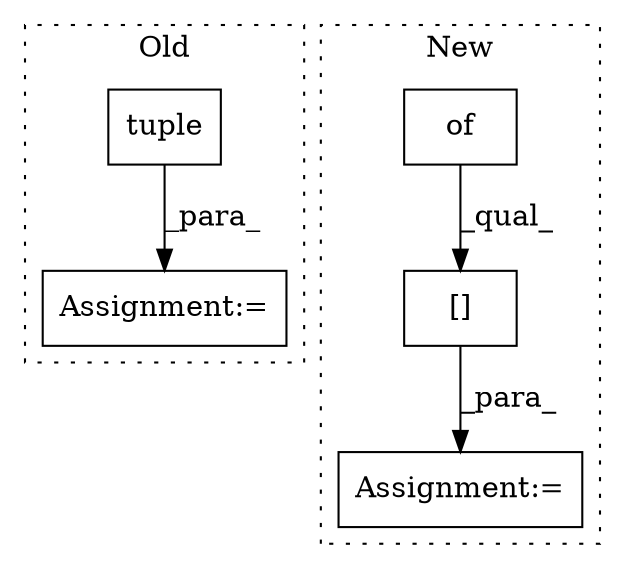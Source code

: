 digraph G {
subgraph cluster0 {
1 [label="tuple" a="32" s="1991,2010" l="6,1" shape="box"];
4 [label="Assignment:=" a="7" s="1990" l="1" shape="box"];
label = "Old";
style="dotted";
}
subgraph cluster1 {
2 [label="of" a="32" s="1372,1381" l="3,1" shape="box"];
3 [label="Assignment:=" a="7" s="1367" l="1" shape="box"];
5 [label="[]" a="2" s="1368,1386" l="15,1" shape="box"];
label = "New";
style="dotted";
}
1 -> 4 [label="_para_"];
2 -> 5 [label="_qual_"];
5 -> 3 [label="_para_"];
}